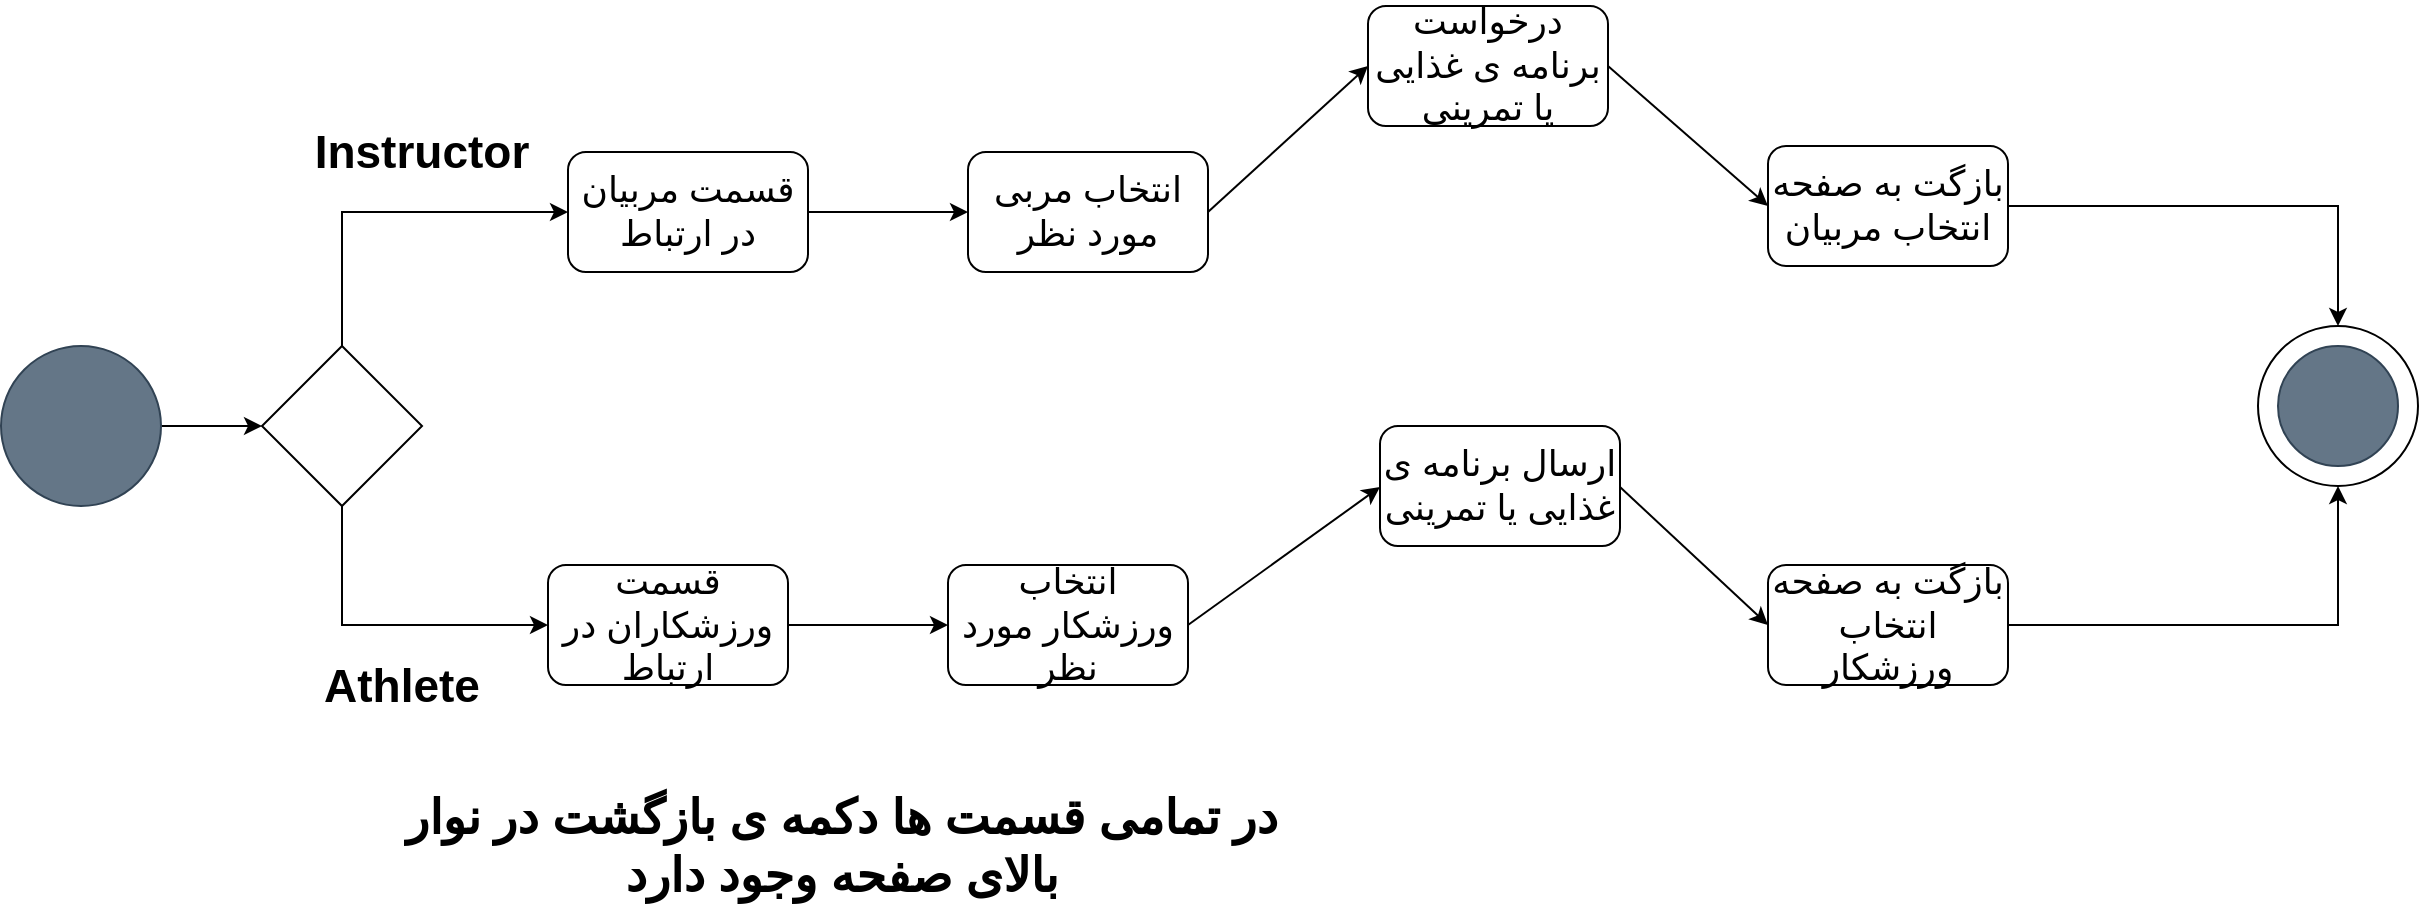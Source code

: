 <mxfile version="12.2.4" type="github" pages="1">
  <diagram id="MDsHlCeejwf5DUwr1m0u" name="Page-1">
    <mxGraphModel dx="2258" dy="-308" grid="1" gridSize="10" guides="1" tooltips="1" connect="1" arrows="1" fold="1" page="1" pageScale="1" pageWidth="850" pageHeight="1100" math="0" shadow="0">
      <root>
        <mxCell id="0"/>
        <mxCell id="1" parent="0"/>
        <mxCell id="NJT6fK0iVDnFJrr9anFl-1" value="&lt;font style=&quot;font-size: 18px&quot;&gt;قسمت مربیان در ارتباط&lt;/font&gt;" style="rounded=1;whiteSpace=wrap;html=1;" parent="1" vertex="1">
          <mxGeometry x="-295" y="1533" width="120" height="60" as="geometry"/>
        </mxCell>
        <mxCell id="NJT6fK0iVDnFJrr9anFl-2" value="&lt;font style=&quot;font-size: 18px&quot;&gt;انتخاب مربی مورد نظر&lt;/font&gt;" style="rounded=1;whiteSpace=wrap;html=1;" parent="1" vertex="1">
          <mxGeometry x="-95" y="1533" width="120" height="60" as="geometry"/>
        </mxCell>
        <mxCell id="NJT6fK0iVDnFJrr9anFl-3" value="&lt;font style=&quot;font-size: 18px&quot;&gt;درخواست برنامه ی غذایی یا تمرینی&lt;/font&gt;" style="rounded=1;whiteSpace=wrap;html=1;" parent="1" vertex="1">
          <mxGeometry x="105" y="1460" width="120" height="60" as="geometry"/>
        </mxCell>
        <mxCell id="NJT6fK0iVDnFJrr9anFl-6" value="" style="endArrow=classic;html=1;exitX=1;exitY=0.5;exitDx=0;exitDy=0;entryX=0;entryY=0.5;entryDx=0;entryDy=0;" parent="1" source="NJT6fK0iVDnFJrr9anFl-2" target="NJT6fK0iVDnFJrr9anFl-3" edge="1">
          <mxGeometry width="50" height="50" relative="1" as="geometry">
            <mxPoint x="45" y="1580" as="sourcePoint"/>
            <mxPoint x="95" y="1530" as="targetPoint"/>
          </mxGeometry>
        </mxCell>
        <mxCell id="NJT6fK0iVDnFJrr9anFl-36" style="edgeStyle=orthogonalEdgeStyle;rounded=0;orthogonalLoop=1;jettySize=auto;html=1;exitX=1;exitY=0.5;exitDx=0;exitDy=0;entryX=0.5;entryY=0;entryDx=0;entryDy=0;" parent="1" source="NJT6fK0iVDnFJrr9anFl-9" target="NJT6fK0iVDnFJrr9anFl-34" edge="1">
          <mxGeometry relative="1" as="geometry"/>
        </mxCell>
        <mxCell id="NJT6fK0iVDnFJrr9anFl-9" value="&lt;font style=&quot;font-size: 18px&quot;&gt;بازگت به صفحه انتخاب مربیان&lt;/font&gt;" style="rounded=1;whiteSpace=wrap;html=1;" parent="1" vertex="1">
          <mxGeometry x="305" y="1530" width="120" height="60" as="geometry"/>
        </mxCell>
        <mxCell id="NJT6fK0iVDnFJrr9anFl-12" value="" style="endArrow=classic;html=1;exitX=1;exitY=0.5;exitDx=0;exitDy=0;entryX=0;entryY=0.5;entryDx=0;entryDy=0;" parent="1" source="NJT6fK0iVDnFJrr9anFl-3" target="NJT6fK0iVDnFJrr9anFl-9" edge="1">
          <mxGeometry width="50" height="50" relative="1" as="geometry">
            <mxPoint x="255" y="1510" as="sourcePoint"/>
            <mxPoint x="305" y="1460" as="targetPoint"/>
          </mxGeometry>
        </mxCell>
        <mxCell id="NJT6fK0iVDnFJrr9anFl-13" value="" style="endArrow=classic;html=1;entryX=0;entryY=0.5;entryDx=0;entryDy=0;exitX=1;exitY=0.5;exitDx=0;exitDy=0;" parent="1" source="NJT6fK0iVDnFJrr9anFl-1" target="NJT6fK0iVDnFJrr9anFl-2" edge="1">
          <mxGeometry width="50" height="50" relative="1" as="geometry">
            <mxPoint x="-155" y="1580" as="sourcePoint"/>
            <mxPoint x="-125" y="1510" as="targetPoint"/>
          </mxGeometry>
        </mxCell>
        <mxCell id="NJT6fK0iVDnFJrr9anFl-14" value="&lt;font style=&quot;font-size: 18px&quot;&gt;قسمت ورزشکاران در ارتباط&lt;/font&gt;" style="rounded=1;whiteSpace=wrap;html=1;" parent="1" vertex="1">
          <mxGeometry x="-305" y="1739.5" width="120" height="60" as="geometry"/>
        </mxCell>
        <mxCell id="NJT6fK0iVDnFJrr9anFl-15" value="&lt;font style=&quot;font-size: 18px&quot;&gt;انتخاب ورزشکار مورد نظر&lt;/font&gt;" style="rounded=1;whiteSpace=wrap;html=1;" parent="1" vertex="1">
          <mxGeometry x="-105" y="1739.5" width="120" height="60" as="geometry"/>
        </mxCell>
        <mxCell id="NJT6fK0iVDnFJrr9anFl-16" value="&lt;font style=&quot;font-size: 18px&quot;&gt;ارسال برنامه ی غذایی یا تمرینی&lt;/font&gt;" style="rounded=1;whiteSpace=wrap;html=1;" parent="1" vertex="1">
          <mxGeometry x="111" y="1670" width="120" height="60" as="geometry"/>
        </mxCell>
        <mxCell id="NJT6fK0iVDnFJrr9anFl-19" value="" style="endArrow=classic;html=1;exitX=1;exitY=0.5;exitDx=0;exitDy=0;entryX=0;entryY=0.5;entryDx=0;entryDy=0;" parent="1" source="NJT6fK0iVDnFJrr9anFl-15" edge="1">
          <mxGeometry width="50" height="50" relative="1" as="geometry">
            <mxPoint x="45" y="1609.5" as="sourcePoint"/>
            <mxPoint x="111" y="1700.5" as="targetPoint"/>
          </mxGeometry>
        </mxCell>
        <mxCell id="NJT6fK0iVDnFJrr9anFl-37" style="edgeStyle=orthogonalEdgeStyle;rounded=0;orthogonalLoop=1;jettySize=auto;html=1;exitX=1;exitY=0.5;exitDx=0;exitDy=0;entryX=0.5;entryY=1;entryDx=0;entryDy=0;" parent="1" source="NJT6fK0iVDnFJrr9anFl-22" target="NJT6fK0iVDnFJrr9anFl-34" edge="1">
          <mxGeometry relative="1" as="geometry"/>
        </mxCell>
        <mxCell id="NJT6fK0iVDnFJrr9anFl-22" value="&lt;font style=&quot;font-size: 18px&quot;&gt;بازگت به صفحه انتخاب ورزشکار&lt;/font&gt;" style="rounded=1;whiteSpace=wrap;html=1;" parent="1" vertex="1">
          <mxGeometry x="305" y="1739.5" width="120" height="60" as="geometry"/>
        </mxCell>
        <mxCell id="NJT6fK0iVDnFJrr9anFl-25" value="" style="endArrow=classic;html=1;exitX=1;exitY=0.5;exitDx=0;exitDy=0;entryX=0;entryY=0.5;entryDx=0;entryDy=0;" parent="1" edge="1">
          <mxGeometry width="50" height="50" relative="1" as="geometry">
            <mxPoint x="231" y="1700.5" as="sourcePoint"/>
            <mxPoint x="305" y="1769.5" as="targetPoint"/>
          </mxGeometry>
        </mxCell>
        <mxCell id="NJT6fK0iVDnFJrr9anFl-26" value="" style="endArrow=classic;html=1;entryX=0;entryY=0.5;entryDx=0;entryDy=0;exitX=1;exitY=0.5;exitDx=0;exitDy=0;" parent="1" source="NJT6fK0iVDnFJrr9anFl-14" target="NJT6fK0iVDnFJrr9anFl-15" edge="1">
          <mxGeometry width="50" height="50" relative="1" as="geometry">
            <mxPoint x="-155" y="1609.5" as="sourcePoint"/>
            <mxPoint x="-125" y="1539.5" as="targetPoint"/>
          </mxGeometry>
        </mxCell>
        <mxCell id="NJT6fK0iVDnFJrr9anFl-27" value="&lt;font size=&quot;1&quot;&gt;&lt;b style=&quot;font-size: 24px&quot;&gt;در تمامی قسمت ها دکمه ی بازگشت در نوار بالای صفحه وجود دارد&lt;/b&gt;&lt;/font&gt;" style="text;html=1;strokeColor=none;fillColor=none;align=center;verticalAlign=middle;whiteSpace=wrap;rounded=0;" parent="1" vertex="1">
          <mxGeometry x="-378" y="1870" width="440" height="20" as="geometry"/>
        </mxCell>
        <mxCell id="NJT6fK0iVDnFJrr9anFl-29" style="edgeStyle=orthogonalEdgeStyle;rounded=0;orthogonalLoop=1;jettySize=auto;html=1;exitX=0.5;exitY=0;exitDx=0;exitDy=0;entryX=0;entryY=0.5;entryDx=0;entryDy=0;" parent="1" source="NJT6fK0iVDnFJrr9anFl-28" target="NJT6fK0iVDnFJrr9anFl-1" edge="1">
          <mxGeometry relative="1" as="geometry"/>
        </mxCell>
        <mxCell id="NJT6fK0iVDnFJrr9anFl-30" style="edgeStyle=orthogonalEdgeStyle;rounded=0;orthogonalLoop=1;jettySize=auto;html=1;exitX=0.5;exitY=1;exitDx=0;exitDy=0;entryX=0;entryY=0.5;entryDx=0;entryDy=0;" parent="1" source="NJT6fK0iVDnFJrr9anFl-28" target="NJT6fK0iVDnFJrr9anFl-14" edge="1">
          <mxGeometry relative="1" as="geometry"/>
        </mxCell>
        <mxCell id="NJT6fK0iVDnFJrr9anFl-28" value="" style="rhombus;whiteSpace=wrap;html=1;" parent="1" vertex="1">
          <mxGeometry x="-448" y="1630" width="80" height="80" as="geometry"/>
        </mxCell>
        <mxCell id="NJT6fK0iVDnFJrr9anFl-33" value="" style="edgeStyle=orthogonalEdgeStyle;rounded=0;orthogonalLoop=1;jettySize=auto;html=1;entryX=0;entryY=0.5;entryDx=0;entryDy=0;" parent="1" source="NJT6fK0iVDnFJrr9anFl-31" target="NJT6fK0iVDnFJrr9anFl-28" edge="1">
          <mxGeometry relative="1" as="geometry">
            <mxPoint x="-498" y="1690" as="targetPoint"/>
          </mxGeometry>
        </mxCell>
        <mxCell id="NJT6fK0iVDnFJrr9anFl-31" value="" style="ellipse;whiteSpace=wrap;html=1;aspect=fixed;fillColor=#647687;strokeColor=#314354;fontColor=#ffffff;" parent="1" vertex="1">
          <mxGeometry x="-578.5" y="1630" width="80" height="80" as="geometry"/>
        </mxCell>
        <mxCell id="NJT6fK0iVDnFJrr9anFl-34" value="" style="ellipse;whiteSpace=wrap;html=1;aspect=fixed;" parent="1" vertex="1">
          <mxGeometry x="550" y="1620" width="80" height="80" as="geometry"/>
        </mxCell>
        <mxCell id="NJT6fK0iVDnFJrr9anFl-35" value="" style="ellipse;whiteSpace=wrap;html=1;aspect=fixed;fillColor=#647687;strokeColor=#314354;fontColor=#ffffff;" parent="1" vertex="1">
          <mxGeometry x="560" y="1630" width="60" height="60" as="geometry"/>
        </mxCell>
        <mxCell id="NJT6fK0iVDnFJrr9anFl-39" value="&lt;font style=&quot;font-size: 23px&quot;&gt;&lt;b&gt;Instructor&lt;/b&gt;&lt;/font&gt;" style="text;html=1;strokeColor=none;fillColor=none;align=center;verticalAlign=middle;whiteSpace=wrap;rounded=0;" parent="1" vertex="1">
          <mxGeometry x="-419" y="1503" width="102" height="60" as="geometry"/>
        </mxCell>
        <mxCell id="NJT6fK0iVDnFJrr9anFl-42" value="&lt;font style=&quot;font-size: 23px&quot;&gt;&lt;b&gt;Athlete&lt;/b&gt;&lt;/font&gt;" style="text;html=1;strokeColor=none;fillColor=none;align=center;verticalAlign=middle;whiteSpace=wrap;rounded=0;" parent="1" vertex="1">
          <mxGeometry x="-429" y="1769.5" width="102" height="60" as="geometry"/>
        </mxCell>
      </root>
    </mxGraphModel>
  </diagram>
</mxfile>
